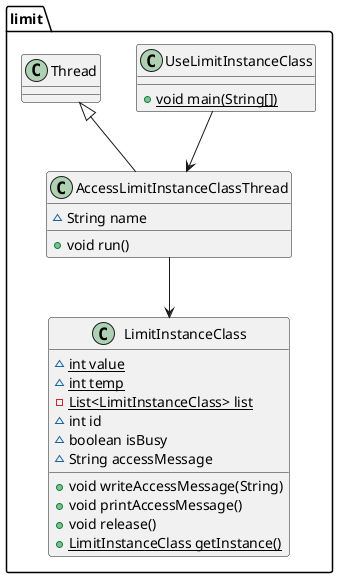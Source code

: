 @startuml
class limit.AccessLimitInstanceClassThread {
~ String name
+ void run()
}
class limit.LimitInstanceClass {
~ {static} int value
~ {static} int temp
- {static} List<LimitInstanceClass> list
~ int id
~ boolean isBusy
~ String accessMessage
+ void writeAccessMessage(String)
+ void printAccessMessage()
+ void release()
+ {static} LimitInstanceClass getInstance()
}
class limit.UseLimitInstanceClass {
+ {static} void main(String[])
}

limit.UseLimitInstanceClass -->limit.AccessLimitInstanceClassThread
limit.AccessLimitInstanceClassThread -->limit.LimitInstanceClass
limit.Thread <|-- limit.AccessLimitInstanceClassThread
@enduml